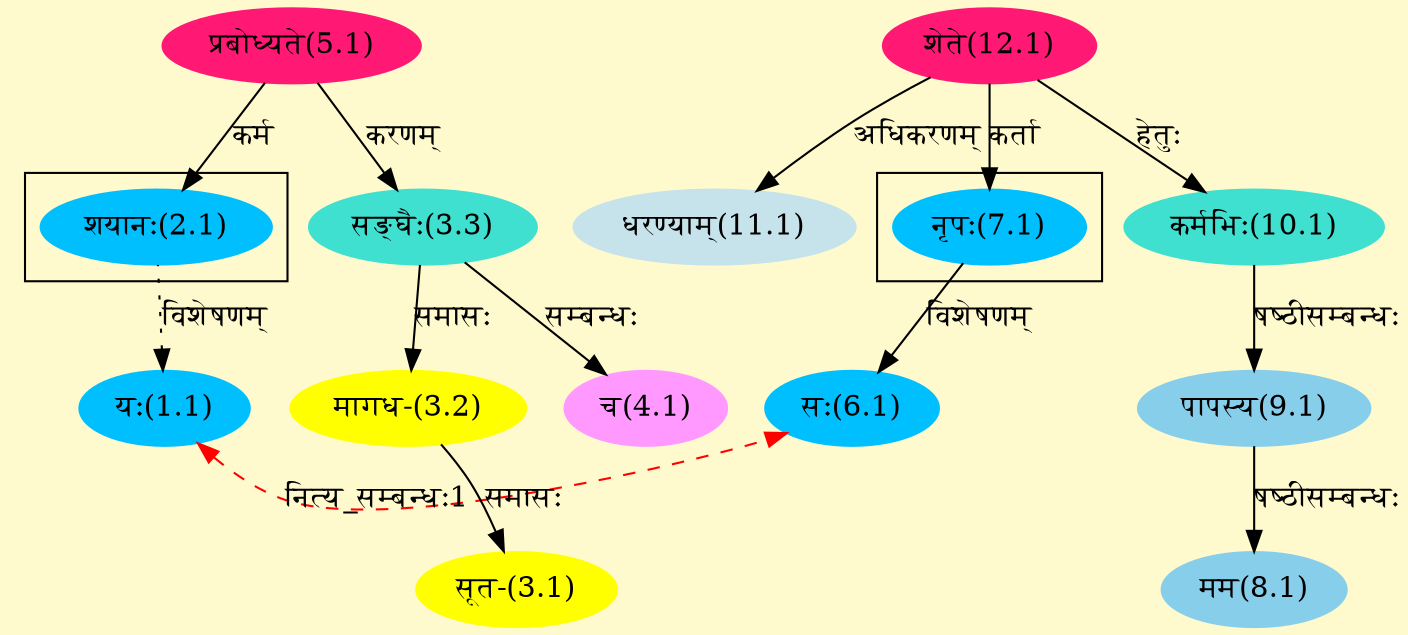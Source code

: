 digraph G{
rankdir=BT;
 compound=true;
 bgcolor="lemonchiffon1";

subgraph cluster_1{
Node1_1 [style=filled, color="#00BFFF" label = "यः(1.1)"]
Node2_1 [style=filled, color="#00BFFF" label = "शयानः(2.1)"]

}

subgraph cluster_2{
Node6_1 [style=filled, color="#00BFFF" label = "सः(6.1)"]
Node7_1 [style=filled, color="#00BFFF" label = "नृपः(7.1)"]

}
Node1_1 [style=filled, color="#00BFFF" label = "यः(1.1)"]
Node6_1 [style=filled, color="#00BFFF" label = "सः(6.1)"]
Node2_1 [style=filled, color="#00BFFF" label = "शयानः(2.1)"]
Node5_1 [style=filled, color="#FF1975" label = "प्रबोध्यते(5.1)"]
Node3_1 [style=filled, color="#FFFF00" label = "सूत-(3.1)"]
Node3_2 [style=filled, color="#FFFF00" label = "मागध-(3.2)"]
Node3_3 [style=filled, color="#40E0D0" label = "सङ्घैः(3.3)"]
Node4_1 [style=filled, color="#FF99FF" label = "च(4.1)"]
Node7_1 [style=filled, color="#00BFFF" label = "नृपः(7.1)"]
Node12_1 [style=filled, color="#FF1975" label = "शेते(12.1)"]
Node8_1 [style=filled, color="#87CEEB" label = "मम(8.1)"]
Node9_1 [style=filled, color="#87CEEB" label = "पापस्य(9.1)"]
Node10_1 [style=filled, color="#40E0D0" label = "कर्मभिः(10.1)"]
Node11_1 [style=filled, color="#C6E2EB" label = "धरण्याम्(11.1)"]
{rank = same; Node1_1; Node6_1;}
/* Start of Relations section */

Node1_1 -> Node6_1 [ style=dashed color="red" label="नित्य_सम्बन्धः1"  dir="both" ]
Node1_1 -> Node2_1 [ style=dotted label="विशेषणम्"  dir="back" ]
Node2_1 -> Node5_1 [  label="कर्म"  dir="back" ]
Node3_1 -> Node3_2 [  label="समासः"  dir="back" ]
Node3_2 -> Node3_3 [  label="समासः"  dir="back" ]
Node3_3 -> Node5_1 [  label="करणम्"  dir="back" ]
Node4_1 -> Node3_3 [  label="सम्बन्धः"  dir="back" ]
Node6_1 -> Node7_1 [  label="विशेषणम्"  dir="back" ]
Node7_1 -> Node12_1 [  label="कर्ता"  dir="back" ]
Node8_1 -> Node9_1 [  label="षष्ठीसम्बन्धः"  dir="back" ]
Node9_1 -> Node10_1 [  label="षष्ठीसम्बन्धः"  dir="back" ]
Node10_1 -> Node12_1 [  label="हेतुः"  dir="back" ]
Node11_1 -> Node12_1 [  label="अधिकरणम्"  dir="back" ]
}
